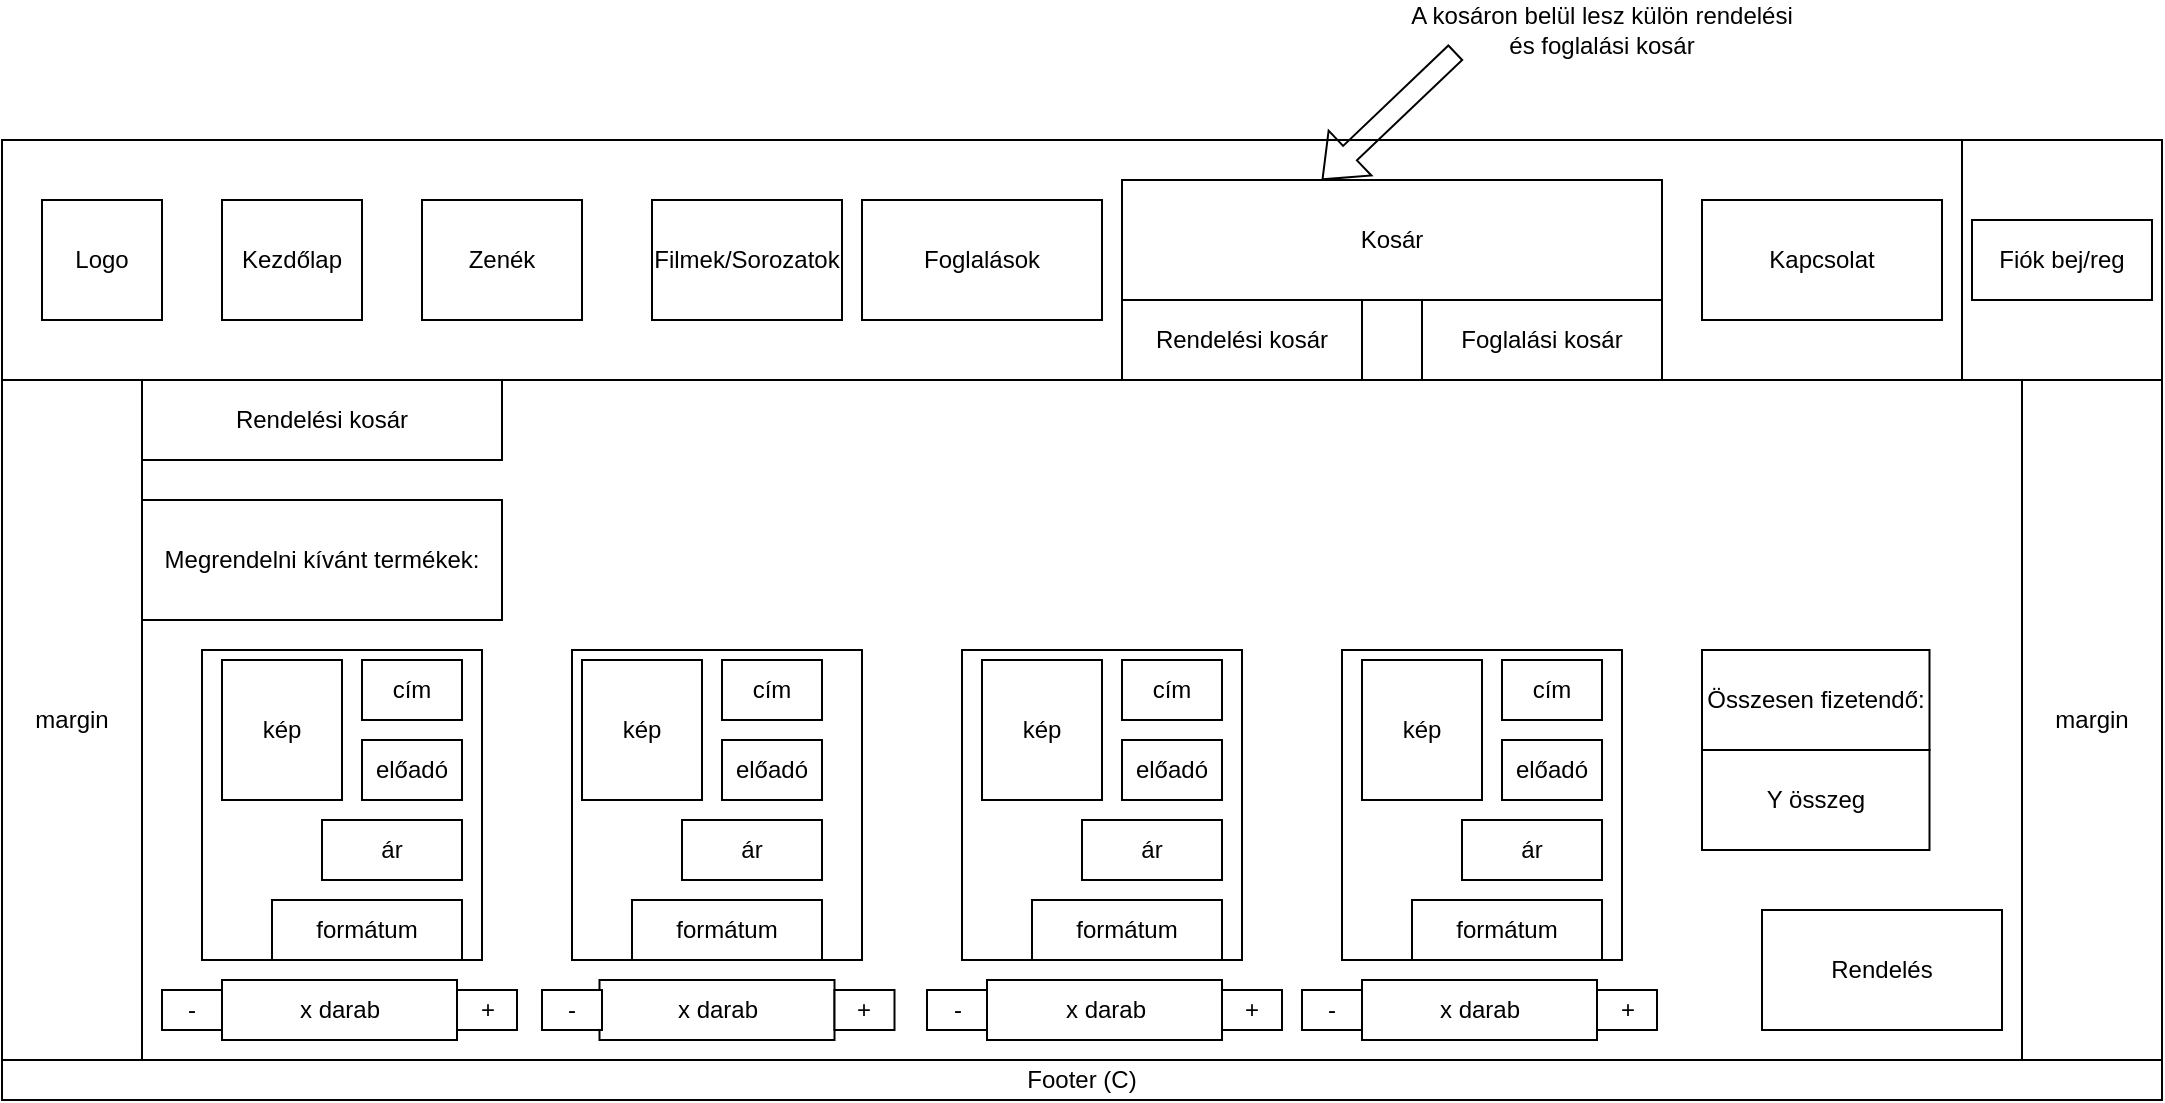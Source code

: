 <mxfile version="26.2.9">
  <diagram name="1 oldal" id="ohfmbEw8cCkdrReCNdVJ">
    <mxGraphModel dx="2612" dy="939" grid="1" gridSize="10" guides="1" tooltips="1" connect="1" arrows="1" fold="1" page="1" pageScale="1" pageWidth="827" pageHeight="1169" math="0" shadow="0">
      <root>
        <mxCell id="0" />
        <mxCell id="1" parent="0" />
        <mxCell id="IHHWrMH8fhH2cyxZNXDR-1269" value="" style="rounded=0;whiteSpace=wrap;html=1;" vertex="1" parent="1">
          <mxGeometry x="-650" y="240" width="1080" height="480" as="geometry" />
        </mxCell>
        <mxCell id="IHHWrMH8fhH2cyxZNXDR-1270" value="" style="rounded=0;whiteSpace=wrap;html=1;" vertex="1" parent="1">
          <mxGeometry x="-650" y="240" width="1080" height="120" as="geometry" />
        </mxCell>
        <mxCell id="IHHWrMH8fhH2cyxZNXDR-1271" style="edgeStyle=orthogonalEdgeStyle;rounded=0;orthogonalLoop=1;jettySize=auto;html=1;exitX=0.5;exitY=0;exitDx=0;exitDy=0;" edge="1" parent="1" source="IHHWrMH8fhH2cyxZNXDR-1272">
          <mxGeometry relative="1" as="geometry">
            <mxPoint x="-110" y="700" as="targetPoint" />
          </mxGeometry>
        </mxCell>
        <mxCell id="IHHWrMH8fhH2cyxZNXDR-1272" value="" style="rounded=0;whiteSpace=wrap;html=1;" vertex="1" parent="1">
          <mxGeometry x="-650" y="700" width="1080" height="20" as="geometry" />
        </mxCell>
        <mxCell id="IHHWrMH8fhH2cyxZNXDR-1273" value="" style="rounded=0;whiteSpace=wrap;html=1;" vertex="1" parent="1">
          <mxGeometry x="330" y="240" width="100" height="120" as="geometry" />
        </mxCell>
        <mxCell id="IHHWrMH8fhH2cyxZNXDR-1274" value="Kezdőlap" style="rounded=0;whiteSpace=wrap;html=1;" vertex="1" parent="1">
          <mxGeometry x="-540" y="270" width="70" height="60" as="geometry" />
        </mxCell>
        <mxCell id="IHHWrMH8fhH2cyxZNXDR-1275" value="" style="rounded=0;whiteSpace=wrap;html=1;" vertex="1" parent="1">
          <mxGeometry x="60" y="300" width="120" height="60" as="geometry" />
        </mxCell>
        <mxCell id="IHHWrMH8fhH2cyxZNXDR-1276" value="Zenék" style="rounded=0;whiteSpace=wrap;html=1;" vertex="1" parent="1">
          <mxGeometry x="-440" y="270" width="80" height="60" as="geometry" />
        </mxCell>
        <mxCell id="IHHWrMH8fhH2cyxZNXDR-1277" value="" style="rounded=0;whiteSpace=wrap;html=1;" vertex="1" parent="1">
          <mxGeometry x="-90" y="300" width="120" height="60" as="geometry" />
        </mxCell>
        <mxCell id="IHHWrMH8fhH2cyxZNXDR-1278" value="Filmek/Sorozatok" style="rounded=0;whiteSpace=wrap;html=1;" vertex="1" parent="1">
          <mxGeometry x="-325" y="270" width="95" height="60" as="geometry" />
        </mxCell>
        <mxCell id="IHHWrMH8fhH2cyxZNXDR-1279" value="" style="rounded=0;whiteSpace=wrap;html=1;" vertex="1" parent="1">
          <mxGeometry x="-580" y="360" width="940" height="340" as="geometry" />
        </mxCell>
        <mxCell id="IHHWrMH8fhH2cyxZNXDR-1281" value="" style="rounded=0;whiteSpace=wrap;html=1;" vertex="1" parent="1">
          <mxGeometry x="-630" y="270" width="60" height="60" as="geometry" />
        </mxCell>
        <mxCell id="IHHWrMH8fhH2cyxZNXDR-1282" value="&lt;div&gt;Logo&lt;/div&gt;" style="text;html=1;align=center;verticalAlign=middle;whiteSpace=wrap;rounded=0;" vertex="1" parent="1">
          <mxGeometry x="-630" y="270" width="60" height="60" as="geometry" />
        </mxCell>
        <mxCell id="IHHWrMH8fhH2cyxZNXDR-1285" value="Rendelési kosár" style="text;html=1;align=center;verticalAlign=middle;whiteSpace=wrap;rounded=0;" vertex="1" parent="1">
          <mxGeometry x="-90" y="310" width="120" height="60" as="geometry" />
        </mxCell>
        <mxCell id="IHHWrMH8fhH2cyxZNXDR-1286" value="Footer (C)" style="text;html=1;align=center;verticalAlign=middle;whiteSpace=wrap;rounded=0;" vertex="1" parent="1">
          <mxGeometry x="-650" y="700" width="1080" height="20" as="geometry" />
        </mxCell>
        <mxCell id="IHHWrMH8fhH2cyxZNXDR-1287" value="margin" style="text;html=1;align=center;verticalAlign=middle;whiteSpace=wrap;rounded=0;" vertex="1" parent="1">
          <mxGeometry x="-650" y="360" width="70" height="340" as="geometry" />
        </mxCell>
        <mxCell id="IHHWrMH8fhH2cyxZNXDR-1288" value="margin" style="text;html=1;align=center;verticalAlign=middle;whiteSpace=wrap;rounded=0;" vertex="1" parent="1">
          <mxGeometry x="360" y="360" width="70" height="340" as="geometry" />
        </mxCell>
        <mxCell id="IHHWrMH8fhH2cyxZNXDR-1289" value="Fiók bej/reg" style="rounded=0;whiteSpace=wrap;html=1;" vertex="1" parent="1">
          <mxGeometry x="335" y="280" width="90" height="40" as="geometry" />
        </mxCell>
        <mxCell id="IHHWrMH8fhH2cyxZNXDR-1290" value="" style="rounded=0;whiteSpace=wrap;html=1;" vertex="1" parent="1">
          <mxGeometry x="200" y="270" width="120" height="60" as="geometry" />
        </mxCell>
        <mxCell id="IHHWrMH8fhH2cyxZNXDR-1291" value="Kapcsolat" style="text;html=1;align=center;verticalAlign=middle;whiteSpace=wrap;rounded=0;" vertex="1" parent="1">
          <mxGeometry x="200" y="270" width="120" height="60" as="geometry" />
        </mxCell>
        <mxCell id="IHHWrMH8fhH2cyxZNXDR-1292" value="Foglalási kosár" style="text;html=1;align=center;verticalAlign=middle;whiteSpace=wrap;rounded=0;" vertex="1" parent="1">
          <mxGeometry x="60" y="310" width="120" height="60" as="geometry" />
        </mxCell>
        <mxCell id="IHHWrMH8fhH2cyxZNXDR-1293" value="Kosár" style="rounded=0;whiteSpace=wrap;html=1;" vertex="1" parent="1">
          <mxGeometry x="-90" y="260" width="270" height="60" as="geometry" />
        </mxCell>
        <mxCell id="IHHWrMH8fhH2cyxZNXDR-1294" value="A kosáron belül lesz külön rendelési és foglalási kosár" style="text;html=1;align=center;verticalAlign=middle;whiteSpace=wrap;rounded=0;" vertex="1" parent="1">
          <mxGeometry x="50" y="170" width="200" height="30" as="geometry" />
        </mxCell>
        <mxCell id="IHHWrMH8fhH2cyxZNXDR-1295" value="" style="endArrow=classic;html=1;rounded=0;entryX=0.37;entryY=0;entryDx=0;entryDy=0;shape=flexArrow;entryPerimeter=0;exitX=0.135;exitY=0.867;exitDx=0;exitDy=0;exitPerimeter=0;" edge="1" parent="1" source="IHHWrMH8fhH2cyxZNXDR-1294" target="IHHWrMH8fhH2cyxZNXDR-1293">
          <mxGeometry width="50" height="50" relative="1" as="geometry">
            <mxPoint x="-70" y="220" as="sourcePoint" />
            <mxPoint x="-190" y="300" as="targetPoint" />
          </mxGeometry>
        </mxCell>
        <mxCell id="IHHWrMH8fhH2cyxZNXDR-1296" value="Rendelési kosár" style="rounded=0;whiteSpace=wrap;html=1;" vertex="1" parent="1">
          <mxGeometry x="-580" y="360" width="180" height="40" as="geometry" />
        </mxCell>
        <mxCell id="IHHWrMH8fhH2cyxZNXDR-1297" value="Megrendelni kívánt termékek:" style="rounded=0;whiteSpace=wrap;html=1;" vertex="1" parent="1">
          <mxGeometry x="-580" y="420" width="180" height="60" as="geometry" />
        </mxCell>
        <mxCell id="IHHWrMH8fhH2cyxZNXDR-1298" value="" style="rounded=0;whiteSpace=wrap;html=1;" vertex="1" parent="1">
          <mxGeometry x="-550" y="495" width="140" height="155" as="geometry" />
        </mxCell>
        <mxCell id="IHHWrMH8fhH2cyxZNXDR-1299" value="" style="rounded=0;whiteSpace=wrap;html=1;" vertex="1" parent="1">
          <mxGeometry x="-365" y="495" width="145" height="155" as="geometry" />
        </mxCell>
        <mxCell id="IHHWrMH8fhH2cyxZNXDR-1300" value="" style="rounded=0;whiteSpace=wrap;html=1;" vertex="1" parent="1">
          <mxGeometry x="-170" y="495" width="140" height="155" as="geometry" />
        </mxCell>
        <mxCell id="IHHWrMH8fhH2cyxZNXDR-1301" value="" style="rounded=0;whiteSpace=wrap;html=1;" vertex="1" parent="1">
          <mxGeometry x="20" y="495" width="140" height="155" as="geometry" />
        </mxCell>
        <mxCell id="IHHWrMH8fhH2cyxZNXDR-1302" value="kép" style="rounded=0;whiteSpace=wrap;html=1;" vertex="1" parent="1">
          <mxGeometry x="-540" y="500" width="60" height="70" as="geometry" />
        </mxCell>
        <mxCell id="IHHWrMH8fhH2cyxZNXDR-1303" value="kép" style="rounded=0;whiteSpace=wrap;html=1;" vertex="1" parent="1">
          <mxGeometry x="-360" y="500" width="60" height="70" as="geometry" />
        </mxCell>
        <mxCell id="IHHWrMH8fhH2cyxZNXDR-1304" value="kép" style="rounded=0;whiteSpace=wrap;html=1;" vertex="1" parent="1">
          <mxGeometry x="-160" y="500" width="60" height="70" as="geometry" />
        </mxCell>
        <mxCell id="IHHWrMH8fhH2cyxZNXDR-1305" value="kép" style="rounded=0;whiteSpace=wrap;html=1;" vertex="1" parent="1">
          <mxGeometry x="30" y="500" width="60" height="70" as="geometry" />
        </mxCell>
        <mxCell id="IHHWrMH8fhH2cyxZNXDR-1306" value="cím" style="rounded=0;whiteSpace=wrap;html=1;" vertex="1" parent="1">
          <mxGeometry x="-470" y="500" width="50" height="30" as="geometry" />
        </mxCell>
        <mxCell id="IHHWrMH8fhH2cyxZNXDR-1307" value="cím" style="rounded=0;whiteSpace=wrap;html=1;" vertex="1" parent="1">
          <mxGeometry x="-290" y="500" width="50" height="30" as="geometry" />
        </mxCell>
        <mxCell id="IHHWrMH8fhH2cyxZNXDR-1308" value="cím" style="rounded=0;whiteSpace=wrap;html=1;" vertex="1" parent="1">
          <mxGeometry x="-90" y="500" width="50" height="30" as="geometry" />
        </mxCell>
        <mxCell id="IHHWrMH8fhH2cyxZNXDR-1309" value="cím" style="rounded=0;whiteSpace=wrap;html=1;" vertex="1" parent="1">
          <mxGeometry x="100" y="500" width="50" height="30" as="geometry" />
        </mxCell>
        <mxCell id="IHHWrMH8fhH2cyxZNXDR-1310" value="előadó" style="rounded=0;whiteSpace=wrap;html=1;" vertex="1" parent="1">
          <mxGeometry x="-470" y="540" width="50" height="30" as="geometry" />
        </mxCell>
        <mxCell id="IHHWrMH8fhH2cyxZNXDR-1311" value="előadó" style="rounded=0;whiteSpace=wrap;html=1;" vertex="1" parent="1">
          <mxGeometry x="-290" y="540" width="50" height="30" as="geometry" />
        </mxCell>
        <mxCell id="IHHWrMH8fhH2cyxZNXDR-1312" value="előadó" style="rounded=0;whiteSpace=wrap;html=1;" vertex="1" parent="1">
          <mxGeometry x="-90" y="540" width="50" height="30" as="geometry" />
        </mxCell>
        <mxCell id="IHHWrMH8fhH2cyxZNXDR-1313" value="előadó" style="rounded=0;whiteSpace=wrap;html=1;" vertex="1" parent="1">
          <mxGeometry x="100" y="540" width="50" height="30" as="geometry" />
        </mxCell>
        <mxCell id="IHHWrMH8fhH2cyxZNXDR-1314" value="ár" style="rounded=0;whiteSpace=wrap;html=1;" vertex="1" parent="1">
          <mxGeometry x="-490" y="580" width="70" height="30" as="geometry" />
        </mxCell>
        <mxCell id="IHHWrMH8fhH2cyxZNXDR-1315" value="ár" style="rounded=0;whiteSpace=wrap;html=1;" vertex="1" parent="1">
          <mxGeometry x="-310" y="580" width="70" height="30" as="geometry" />
        </mxCell>
        <mxCell id="IHHWrMH8fhH2cyxZNXDR-1316" value="ár" style="rounded=0;whiteSpace=wrap;html=1;" vertex="1" parent="1">
          <mxGeometry x="-110" y="580" width="70" height="30" as="geometry" />
        </mxCell>
        <mxCell id="IHHWrMH8fhH2cyxZNXDR-1317" value="ár" style="rounded=0;whiteSpace=wrap;html=1;" vertex="1" parent="1">
          <mxGeometry x="80" y="580" width="70" height="30" as="geometry" />
        </mxCell>
        <mxCell id="IHHWrMH8fhH2cyxZNXDR-1318" value="formátum" style="rounded=0;whiteSpace=wrap;html=1;" vertex="1" parent="1">
          <mxGeometry x="-515" y="620" width="95" height="30" as="geometry" />
        </mxCell>
        <mxCell id="IHHWrMH8fhH2cyxZNXDR-1319" value="formátum" style="rounded=0;whiteSpace=wrap;html=1;" vertex="1" parent="1">
          <mxGeometry x="-335" y="620" width="95" height="30" as="geometry" />
        </mxCell>
        <mxCell id="IHHWrMH8fhH2cyxZNXDR-1320" value="formátum" style="rounded=0;whiteSpace=wrap;html=1;" vertex="1" parent="1">
          <mxGeometry x="-135" y="620" width="95" height="30" as="geometry" />
        </mxCell>
        <mxCell id="IHHWrMH8fhH2cyxZNXDR-1321" value="formátum" style="rounded=0;whiteSpace=wrap;html=1;" vertex="1" parent="1">
          <mxGeometry x="55" y="620" width="95" height="30" as="geometry" />
        </mxCell>
        <mxCell id="IHHWrMH8fhH2cyxZNXDR-1322" value="x darab" style="rounded=0;whiteSpace=wrap;html=1;" vertex="1" parent="1">
          <mxGeometry x="-540" y="660" width="117.5" height="30" as="geometry" />
        </mxCell>
        <mxCell id="IHHWrMH8fhH2cyxZNXDR-1323" value="x darab" style="rounded=0;whiteSpace=wrap;html=1;" vertex="1" parent="1">
          <mxGeometry x="-351.25" y="660" width="117.5" height="30" as="geometry" />
        </mxCell>
        <mxCell id="IHHWrMH8fhH2cyxZNXDR-1324" value="x darab" style="rounded=0;whiteSpace=wrap;html=1;" vertex="1" parent="1">
          <mxGeometry x="-157.5" y="660" width="117.5" height="30" as="geometry" />
        </mxCell>
        <mxCell id="IHHWrMH8fhH2cyxZNXDR-1325" value="x darab" style="rounded=0;whiteSpace=wrap;html=1;" vertex="1" parent="1">
          <mxGeometry x="30" y="660" width="117.5" height="30" as="geometry" />
        </mxCell>
        <mxCell id="IHHWrMH8fhH2cyxZNXDR-1326" value="-" style="rounded=0;whiteSpace=wrap;html=1;" vertex="1" parent="1">
          <mxGeometry x="-570" y="665" width="30" height="20" as="geometry" />
        </mxCell>
        <mxCell id="IHHWrMH8fhH2cyxZNXDR-1327" value="+" style="rounded=0;whiteSpace=wrap;html=1;" vertex="1" parent="1">
          <mxGeometry x="-422.5" y="665" width="30" height="20" as="geometry" />
        </mxCell>
        <mxCell id="IHHWrMH8fhH2cyxZNXDR-1328" value="-" style="rounded=0;whiteSpace=wrap;html=1;" vertex="1" parent="1">
          <mxGeometry x="-380" y="665" width="30" height="20" as="geometry" />
        </mxCell>
        <mxCell id="IHHWrMH8fhH2cyxZNXDR-1329" value="-" style="rounded=0;whiteSpace=wrap;html=1;" vertex="1" parent="1">
          <mxGeometry x="-187.5" y="665" width="30" height="20" as="geometry" />
        </mxCell>
        <mxCell id="IHHWrMH8fhH2cyxZNXDR-1330" value="-" style="rounded=0;whiteSpace=wrap;html=1;" vertex="1" parent="1">
          <mxGeometry y="665" width="30" height="20" as="geometry" />
        </mxCell>
        <mxCell id="IHHWrMH8fhH2cyxZNXDR-1331" value="+" style="rounded=0;whiteSpace=wrap;html=1;" vertex="1" parent="1">
          <mxGeometry x="-233.75" y="665" width="30" height="20" as="geometry" />
        </mxCell>
        <mxCell id="IHHWrMH8fhH2cyxZNXDR-1332" value="+" style="rounded=0;whiteSpace=wrap;html=1;" vertex="1" parent="1">
          <mxGeometry x="-40" y="665" width="30" height="20" as="geometry" />
        </mxCell>
        <mxCell id="IHHWrMH8fhH2cyxZNXDR-1333" value="+" style="rounded=0;whiteSpace=wrap;html=1;" vertex="1" parent="1">
          <mxGeometry x="147.5" y="665" width="30" height="20" as="geometry" />
        </mxCell>
        <mxCell id="IHHWrMH8fhH2cyxZNXDR-1334" value="Összesen fizetendő:" style="rounded=0;whiteSpace=wrap;html=1;" vertex="1" parent="1">
          <mxGeometry x="200" y="495" width="113.75" height="50" as="geometry" />
        </mxCell>
        <mxCell id="IHHWrMH8fhH2cyxZNXDR-1335" value="Y összeg" style="rounded=0;whiteSpace=wrap;html=1;" vertex="1" parent="1">
          <mxGeometry x="200" y="545" width="113.75" height="50" as="geometry" />
        </mxCell>
        <mxCell id="IHHWrMH8fhH2cyxZNXDR-1336" value="Rendelés" style="rounded=0;whiteSpace=wrap;html=1;" vertex="1" parent="1">
          <mxGeometry x="230" y="625" width="120" height="60" as="geometry" />
        </mxCell>
        <mxCell id="IHHWrMH8fhH2cyxZNXDR-1337" value="Foglalások" style="rounded=0;whiteSpace=wrap;html=1;" vertex="1" parent="1">
          <mxGeometry x="-220" y="270" width="120" height="60" as="geometry" />
        </mxCell>
      </root>
    </mxGraphModel>
  </diagram>
</mxfile>
